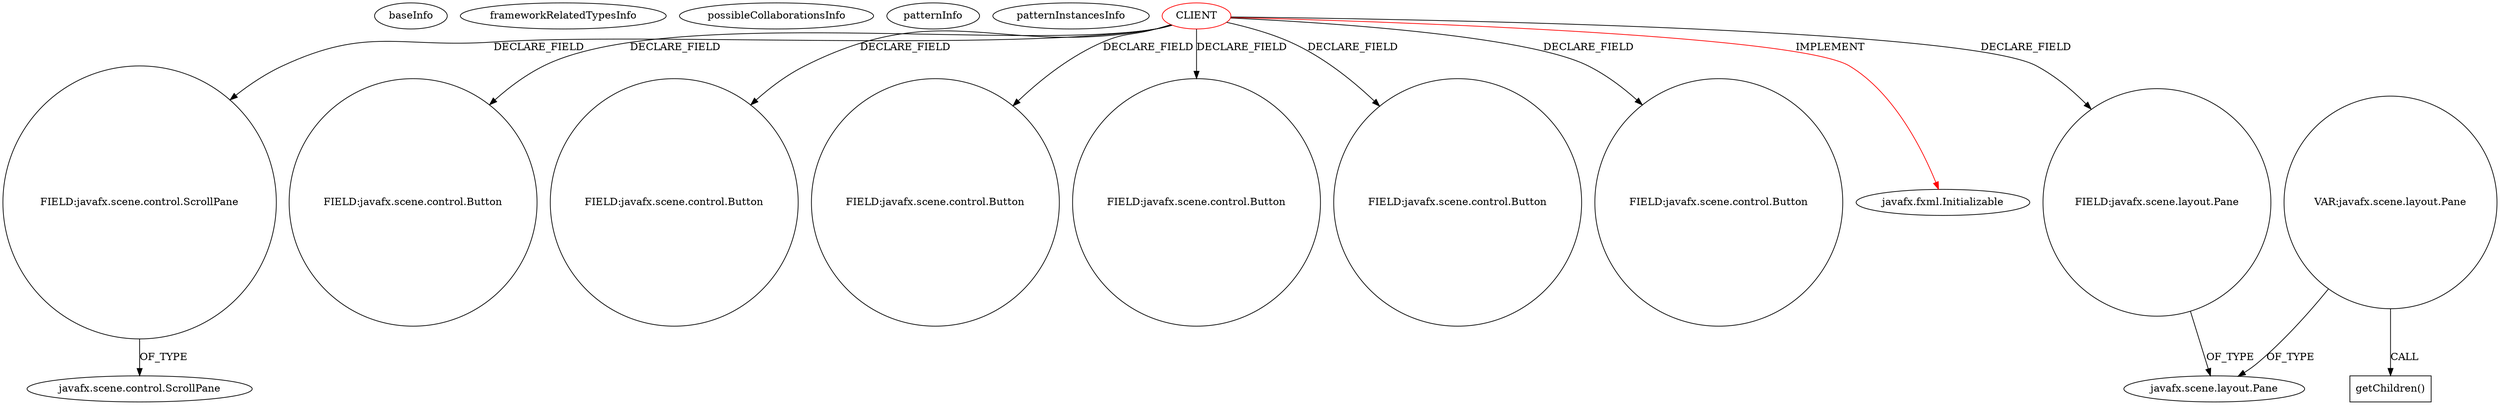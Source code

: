 digraph {
baseInfo[graphId=2239,category="pattern",isAnonymous=false,possibleRelation=false]
frameworkRelatedTypesInfo[0="javafx.fxml.Initializable"]
possibleCollaborationsInfo[]
patternInfo[frequency=2.0,patternRootClient=0]
patternInstancesInfo[0="dony1990-ProsDesktop~/dony1990-ProsDesktop/ProsDesktop-master/src/nicon/NiconDesktop/guifx/NiconImage/NiconImageFXMLController.java~NiconImageFXMLController~2548",1="RomeoGolf-BC~/RomeoGolf-BC/BC-master/src/romeogolf/bc/MainController.java~MainController~1142"]
70[label="FIELD:javafx.scene.control.ScrollPane",vertexType="FIELD_DECLARATION",isFrameworkType=false,shape=circle]
71[label="javafx.scene.control.ScrollPane",vertexType="FRAMEWORK_CLASS_TYPE",isFrameworkType=false]
0[label="CLIENT",vertexType="ROOT_CLIENT_CLASS_DECLARATION",isFrameworkType=false,color=red]
28[label="FIELD:javafx.scene.control.Button",vertexType="FIELD_DECLARATION",isFrameworkType=false,shape=circle]
8[label="FIELD:javafx.scene.control.Button",vertexType="FIELD_DECLARATION",isFrameworkType=false,shape=circle]
16[label="FIELD:javafx.scene.control.Button",vertexType="FIELD_DECLARATION",isFrameworkType=false,shape=circle]
26[label="FIELD:javafx.scene.control.Button",vertexType="FIELD_DECLARATION",isFrameworkType=false,shape=circle]
22[label="FIELD:javafx.scene.control.Button",vertexType="FIELD_DECLARATION",isFrameworkType=false,shape=circle]
10[label="FIELD:javafx.scene.control.Button",vertexType="FIELD_DECLARATION",isFrameworkType=false,shape=circle]
1[label="javafx.fxml.Initializable",vertexType="FRAMEWORK_INTERFACE_TYPE",isFrameworkType=false]
58[label="FIELD:javafx.scene.layout.Pane",vertexType="FIELD_DECLARATION",isFrameworkType=false,shape=circle]
59[label="javafx.scene.layout.Pane",vertexType="FRAMEWORK_CLASS_TYPE",isFrameworkType=false]
782[label="VAR:javafx.scene.layout.Pane",vertexType="VARIABLE_EXPRESION",isFrameworkType=false,shape=circle]
788[label="getChildren()",vertexType="INSIDE_CALL",isFrameworkType=false,shape=box]
0->26[label="DECLARE_FIELD"]
0->28[label="DECLARE_FIELD"]
782->788[label="CALL"]
0->8[label="DECLARE_FIELD"]
0->10[label="DECLARE_FIELD"]
0->16[label="DECLARE_FIELD"]
70->71[label="OF_TYPE"]
782->59[label="OF_TYPE"]
0->70[label="DECLARE_FIELD"]
0->58[label="DECLARE_FIELD"]
0->1[label="IMPLEMENT",color=red]
0->22[label="DECLARE_FIELD"]
58->59[label="OF_TYPE"]
}
